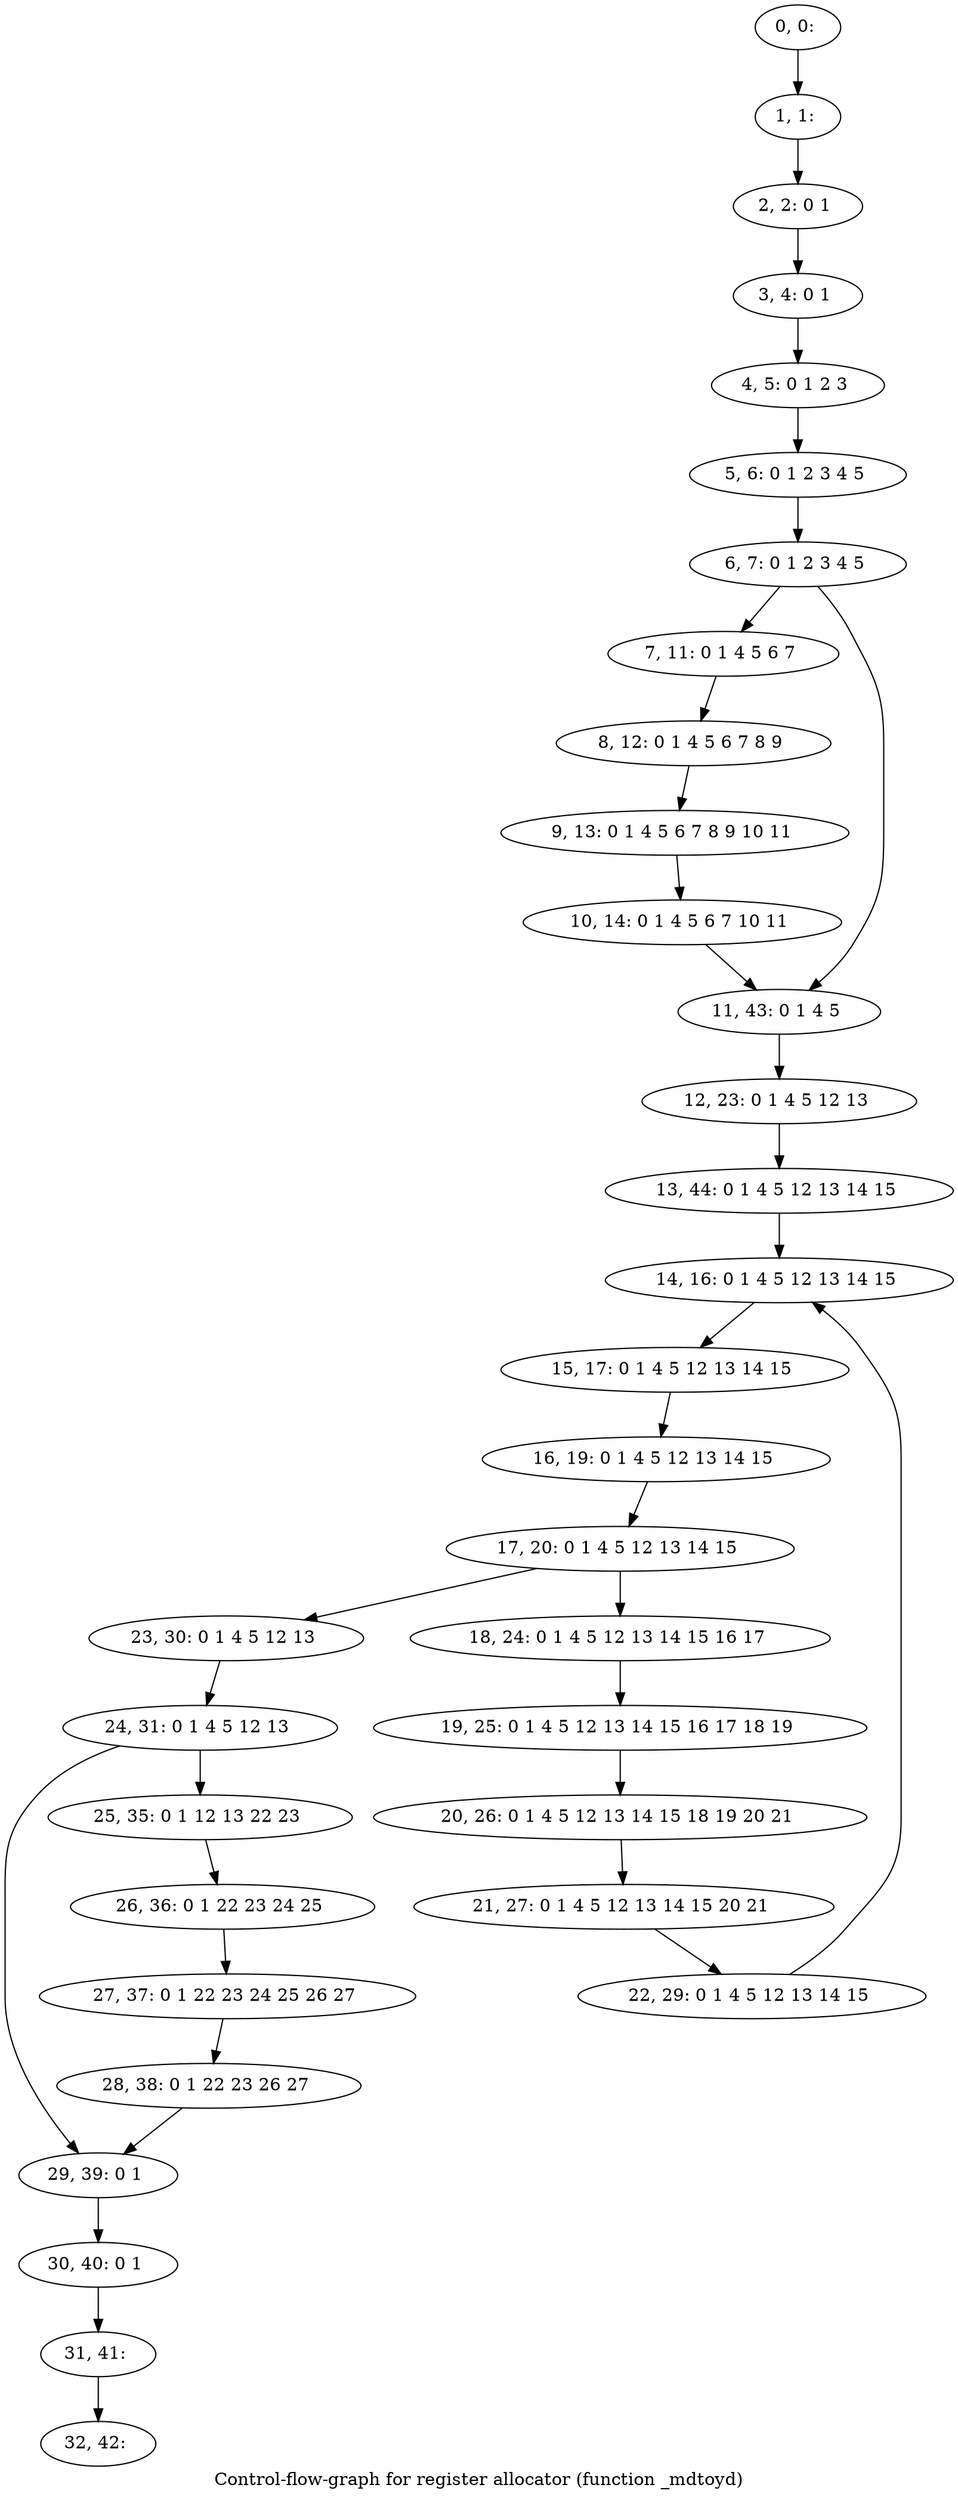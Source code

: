 digraph G {
graph [label="Control-flow-graph for register allocator (function _mdtoyd)"]
0[label="0, 0: "];
1[label="1, 1: "];
2[label="2, 2: 0 1 "];
3[label="3, 4: 0 1 "];
4[label="4, 5: 0 1 2 3 "];
5[label="5, 6: 0 1 2 3 4 5 "];
6[label="6, 7: 0 1 2 3 4 5 "];
7[label="7, 11: 0 1 4 5 6 7 "];
8[label="8, 12: 0 1 4 5 6 7 8 9 "];
9[label="9, 13: 0 1 4 5 6 7 8 9 10 11 "];
10[label="10, 14: 0 1 4 5 6 7 10 11 "];
11[label="11, 43: 0 1 4 5 "];
12[label="12, 23: 0 1 4 5 12 13 "];
13[label="13, 44: 0 1 4 5 12 13 14 15 "];
14[label="14, 16: 0 1 4 5 12 13 14 15 "];
15[label="15, 17: 0 1 4 5 12 13 14 15 "];
16[label="16, 19: 0 1 4 5 12 13 14 15 "];
17[label="17, 20: 0 1 4 5 12 13 14 15 "];
18[label="18, 24: 0 1 4 5 12 13 14 15 16 17 "];
19[label="19, 25: 0 1 4 5 12 13 14 15 16 17 18 19 "];
20[label="20, 26: 0 1 4 5 12 13 14 15 18 19 20 21 "];
21[label="21, 27: 0 1 4 5 12 13 14 15 20 21 "];
22[label="22, 29: 0 1 4 5 12 13 14 15 "];
23[label="23, 30: 0 1 4 5 12 13 "];
24[label="24, 31: 0 1 4 5 12 13 "];
25[label="25, 35: 0 1 12 13 22 23 "];
26[label="26, 36: 0 1 22 23 24 25 "];
27[label="27, 37: 0 1 22 23 24 25 26 27 "];
28[label="28, 38: 0 1 22 23 26 27 "];
29[label="29, 39: 0 1 "];
30[label="30, 40: 0 1 "];
31[label="31, 41: "];
32[label="32, 42: "];
0->1 ;
1->2 ;
2->3 ;
3->4 ;
4->5 ;
5->6 ;
6->7 ;
6->11 ;
7->8 ;
8->9 ;
9->10 ;
10->11 ;
11->12 ;
12->13 ;
13->14 ;
14->15 ;
15->16 ;
16->17 ;
17->18 ;
17->23 ;
18->19 ;
19->20 ;
20->21 ;
21->22 ;
22->14 ;
23->24 ;
24->25 ;
24->29 ;
25->26 ;
26->27 ;
27->28 ;
28->29 ;
29->30 ;
30->31 ;
31->32 ;
}
